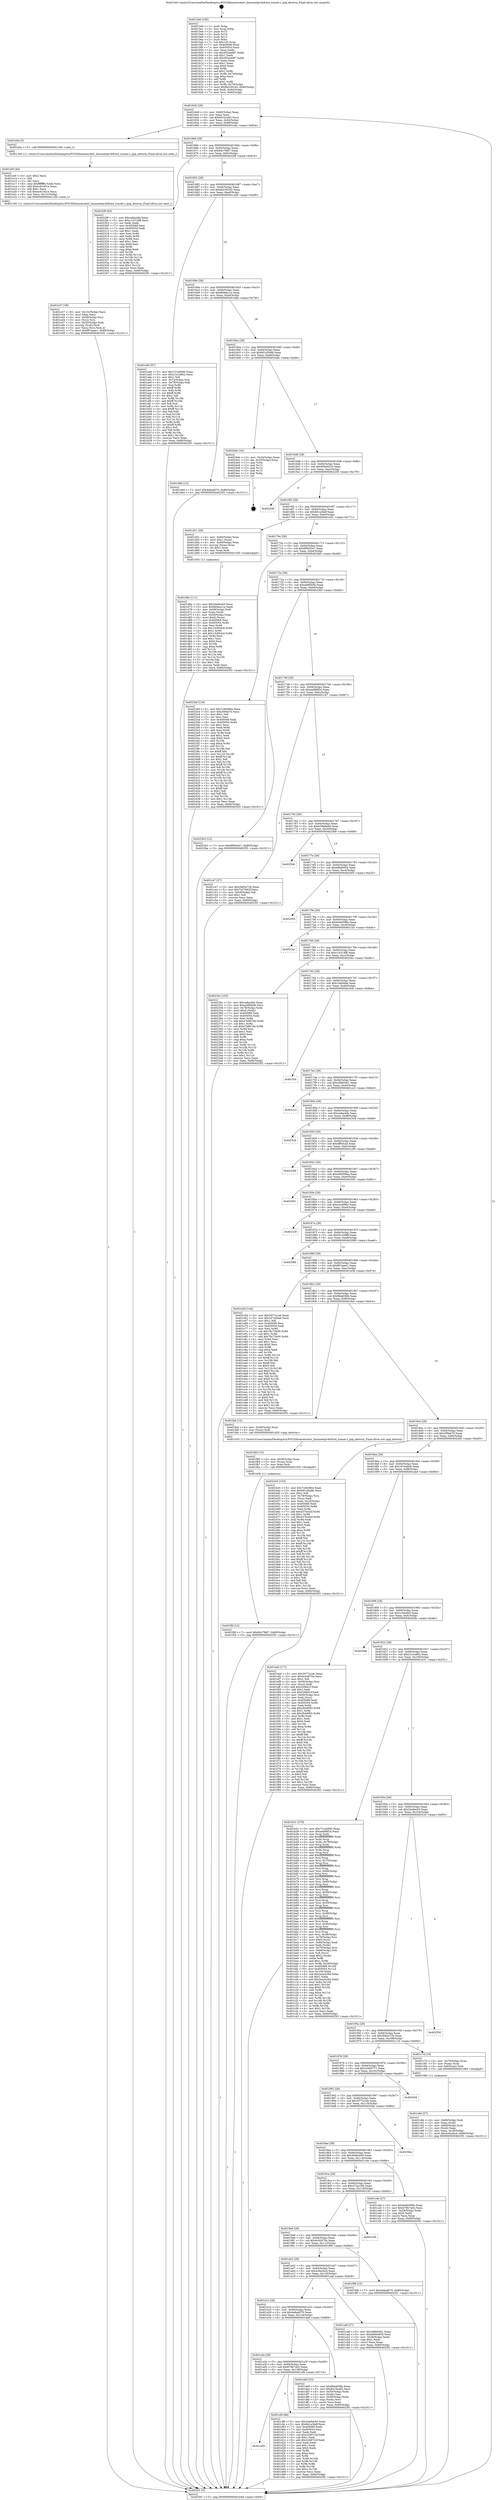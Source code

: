 digraph "0x4015e0" {
  label = "0x4015e0 (/mnt/c/Users/mathe/Desktop/tcc/POCII/binaries/extr_linuxnetipv4xfrm4_tunnel.c_ipip_destroy_Final-ollvm.out::main(0))"
  labelloc = "t"
  node[shape=record]

  Entry [label="",width=0.3,height=0.3,shape=circle,fillcolor=black,style=filled]
  "0x401649" [label="{
     0x401649 [29]\l
     | [instrs]\l
     &nbsp;&nbsp;0x401649 \<+3\>: mov -0x80(%rbp),%eax\l
     &nbsp;&nbsp;0x40164c \<+2\>: mov %eax,%ecx\l
     &nbsp;&nbsp;0x40164e \<+6\>: sub $0x8410ce92,%ecx\l
     &nbsp;&nbsp;0x401654 \<+6\>: mov %eax,-0x94(%rbp)\l
     &nbsp;&nbsp;0x40165a \<+6\>: mov %ecx,-0x98(%rbp)\l
     &nbsp;&nbsp;0x401660 \<+6\>: je 0000000000401e0a \<main+0x82a\>\l
  }"]
  "0x401e0a" [label="{
     0x401e0a [5]\l
     | [instrs]\l
     &nbsp;&nbsp;0x401e0a \<+5\>: call 0000000000401160 \<next_i\>\l
     | [calls]\l
     &nbsp;&nbsp;0x401160 \{1\} (/mnt/c/Users/mathe/Desktop/tcc/POCII/binaries/extr_linuxnetipv4xfrm4_tunnel.c_ipip_destroy_Final-ollvm.out::next_i)\l
  }"]
  "0x401666" [label="{
     0x401666 [28]\l
     | [instrs]\l
     &nbsp;&nbsp;0x401666 \<+5\>: jmp 000000000040166b \<main+0x8b\>\l
     &nbsp;&nbsp;0x40166b \<+6\>: mov -0x94(%rbp),%eax\l
     &nbsp;&nbsp;0x401671 \<+5\>: sub $0x84c79fd7,%eax\l
     &nbsp;&nbsp;0x401676 \<+6\>: mov %eax,-0x9c(%rbp)\l
     &nbsp;&nbsp;0x40167c \<+6\>: je 00000000004022f9 \<main+0xd19\>\l
  }"]
  Exit [label="",width=0.3,height=0.3,shape=circle,fillcolor=black,style=filled,peripheries=2]
  "0x4022f9" [label="{
     0x4022f9 [83]\l
     | [instrs]\l
     &nbsp;&nbsp;0x4022f9 \<+5\>: mov $0xca8acbfa,%eax\l
     &nbsp;&nbsp;0x4022fe \<+5\>: mov $0xc14314f8,%ecx\l
     &nbsp;&nbsp;0x402303 \<+2\>: xor %edx,%edx\l
     &nbsp;&nbsp;0x402305 \<+7\>: mov 0x405068,%esi\l
     &nbsp;&nbsp;0x40230c \<+7\>: mov 0x405054,%edi\l
     &nbsp;&nbsp;0x402313 \<+3\>: sub $0x1,%edx\l
     &nbsp;&nbsp;0x402316 \<+3\>: mov %esi,%r8d\l
     &nbsp;&nbsp;0x402319 \<+3\>: add %edx,%r8d\l
     &nbsp;&nbsp;0x40231c \<+4\>: imul %r8d,%esi\l
     &nbsp;&nbsp;0x402320 \<+3\>: and $0x1,%esi\l
     &nbsp;&nbsp;0x402323 \<+3\>: cmp $0x0,%esi\l
     &nbsp;&nbsp;0x402326 \<+4\>: sete %r9b\l
     &nbsp;&nbsp;0x40232a \<+3\>: cmp $0xa,%edi\l
     &nbsp;&nbsp;0x40232d \<+4\>: setl %r10b\l
     &nbsp;&nbsp;0x402331 \<+3\>: mov %r9b,%r11b\l
     &nbsp;&nbsp;0x402334 \<+3\>: and %r10b,%r11b\l
     &nbsp;&nbsp;0x402337 \<+3\>: xor %r10b,%r9b\l
     &nbsp;&nbsp;0x40233a \<+3\>: or %r9b,%r11b\l
     &nbsp;&nbsp;0x40233d \<+4\>: test $0x1,%r11b\l
     &nbsp;&nbsp;0x402341 \<+3\>: cmovne %ecx,%eax\l
     &nbsp;&nbsp;0x402344 \<+3\>: mov %eax,-0x80(%rbp)\l
     &nbsp;&nbsp;0x402347 \<+5\>: jmp 00000000004025f1 \<main+0x1011\>\l
  }"]
  "0x401682" [label="{
     0x401682 [28]\l
     | [instrs]\l
     &nbsp;&nbsp;0x401682 \<+5\>: jmp 0000000000401687 \<main+0xa7\>\l
     &nbsp;&nbsp;0x401687 \<+6\>: mov -0x94(%rbp),%eax\l
     &nbsp;&nbsp;0x40168d \<+5\>: sub $0x8a238162,%eax\l
     &nbsp;&nbsp;0x401692 \<+6\>: mov %eax,-0xa0(%rbp)\l
     &nbsp;&nbsp;0x401698 \<+6\>: je 0000000000401ad0 \<main+0x4f0\>\l
  }"]
  "0x401fbf" [label="{
     0x401fbf [12]\l
     | [instrs]\l
     &nbsp;&nbsp;0x401fbf \<+7\>: movl $0x84c79fd7,-0x80(%rbp)\l
     &nbsp;&nbsp;0x401fc6 \<+5\>: jmp 00000000004025f1 \<main+0x1011\>\l
  }"]
  "0x401ad0" [label="{
     0x401ad0 [97]\l
     | [instrs]\l
     &nbsp;&nbsp;0x401ad0 \<+5\>: mov $0x721a6990,%eax\l
     &nbsp;&nbsp;0x401ad5 \<+5\>: mov $0x21e1e862,%ecx\l
     &nbsp;&nbsp;0x401ada \<+2\>: mov $0x1,%dl\l
     &nbsp;&nbsp;0x401adc \<+4\>: mov -0x7a(%rbp),%sil\l
     &nbsp;&nbsp;0x401ae0 \<+4\>: mov -0x79(%rbp),%dil\l
     &nbsp;&nbsp;0x401ae4 \<+3\>: mov %sil,%r8b\l
     &nbsp;&nbsp;0x401ae7 \<+4\>: xor $0xff,%r8b\l
     &nbsp;&nbsp;0x401aeb \<+3\>: mov %dil,%r9b\l
     &nbsp;&nbsp;0x401aee \<+4\>: xor $0xff,%r9b\l
     &nbsp;&nbsp;0x401af2 \<+3\>: xor $0x1,%dl\l
     &nbsp;&nbsp;0x401af5 \<+3\>: mov %r8b,%r10b\l
     &nbsp;&nbsp;0x401af8 \<+4\>: and $0xff,%r10b\l
     &nbsp;&nbsp;0x401afc \<+3\>: and %dl,%sil\l
     &nbsp;&nbsp;0x401aff \<+3\>: mov %r9b,%r11b\l
     &nbsp;&nbsp;0x401b02 \<+4\>: and $0xff,%r11b\l
     &nbsp;&nbsp;0x401b06 \<+3\>: and %dl,%dil\l
     &nbsp;&nbsp;0x401b09 \<+3\>: or %sil,%r10b\l
     &nbsp;&nbsp;0x401b0c \<+3\>: or %dil,%r11b\l
     &nbsp;&nbsp;0x401b0f \<+3\>: xor %r11b,%r10b\l
     &nbsp;&nbsp;0x401b12 \<+3\>: or %r9b,%r8b\l
     &nbsp;&nbsp;0x401b15 \<+4\>: xor $0xff,%r8b\l
     &nbsp;&nbsp;0x401b19 \<+3\>: or $0x1,%dl\l
     &nbsp;&nbsp;0x401b1c \<+3\>: and %dl,%r8b\l
     &nbsp;&nbsp;0x401b1f \<+3\>: or %r8b,%r10b\l
     &nbsp;&nbsp;0x401b22 \<+4\>: test $0x1,%r10b\l
     &nbsp;&nbsp;0x401b26 \<+3\>: cmovne %ecx,%eax\l
     &nbsp;&nbsp;0x401b29 \<+3\>: mov %eax,-0x80(%rbp)\l
     &nbsp;&nbsp;0x401b2c \<+5\>: jmp 00000000004025f1 \<main+0x1011\>\l
  }"]
  "0x40169e" [label="{
     0x40169e [28]\l
     | [instrs]\l
     &nbsp;&nbsp;0x40169e \<+5\>: jmp 00000000004016a3 \<main+0xc3\>\l
     &nbsp;&nbsp;0x4016a3 \<+6\>: mov -0x94(%rbp),%eax\l
     &nbsp;&nbsp;0x4016a9 \<+5\>: sub $0x8b9eec1a,%eax\l
     &nbsp;&nbsp;0x4016ae \<+6\>: mov %eax,-0xa4(%rbp)\l
     &nbsp;&nbsp;0x4016b4 \<+6\>: je 0000000000401ddd \<main+0x7fd\>\l
  }"]
  "0x4025f1" [label="{
     0x4025f1 [5]\l
     | [instrs]\l
     &nbsp;&nbsp;0x4025f1 \<+5\>: jmp 0000000000401649 \<main+0x69\>\l
  }"]
  "0x4015e0" [label="{
     0x4015e0 [105]\l
     | [instrs]\l
     &nbsp;&nbsp;0x4015e0 \<+1\>: push %rbp\l
     &nbsp;&nbsp;0x4015e1 \<+3\>: mov %rsp,%rbp\l
     &nbsp;&nbsp;0x4015e4 \<+2\>: push %r15\l
     &nbsp;&nbsp;0x4015e6 \<+2\>: push %r14\l
     &nbsp;&nbsp;0x4015e8 \<+2\>: push %r12\l
     &nbsp;&nbsp;0x4015ea \<+1\>: push %rbx\l
     &nbsp;&nbsp;0x4015eb \<+7\>: sub $0x130,%rsp\l
     &nbsp;&nbsp;0x4015f2 \<+7\>: mov 0x405068,%eax\l
     &nbsp;&nbsp;0x4015f9 \<+7\>: mov 0x405054,%ecx\l
     &nbsp;&nbsp;0x401600 \<+2\>: mov %eax,%edx\l
     &nbsp;&nbsp;0x401602 \<+6\>: sub $0x455a4d87,%edx\l
     &nbsp;&nbsp;0x401608 \<+3\>: sub $0x1,%edx\l
     &nbsp;&nbsp;0x40160b \<+6\>: add $0x455a4d87,%edx\l
     &nbsp;&nbsp;0x401611 \<+3\>: imul %edx,%eax\l
     &nbsp;&nbsp;0x401614 \<+3\>: and $0x1,%eax\l
     &nbsp;&nbsp;0x401617 \<+3\>: cmp $0x0,%eax\l
     &nbsp;&nbsp;0x40161a \<+4\>: sete %r8b\l
     &nbsp;&nbsp;0x40161e \<+4\>: and $0x1,%r8b\l
     &nbsp;&nbsp;0x401622 \<+4\>: mov %r8b,-0x7a(%rbp)\l
     &nbsp;&nbsp;0x401626 \<+3\>: cmp $0xa,%ecx\l
     &nbsp;&nbsp;0x401629 \<+4\>: setl %r8b\l
     &nbsp;&nbsp;0x40162d \<+4\>: and $0x1,%r8b\l
     &nbsp;&nbsp;0x401631 \<+4\>: mov %r8b,-0x79(%rbp)\l
     &nbsp;&nbsp;0x401635 \<+7\>: movl $0x8a238162,-0x80(%rbp)\l
     &nbsp;&nbsp;0x40163c \<+6\>: mov %edi,-0x84(%rbp)\l
     &nbsp;&nbsp;0x401642 \<+7\>: mov %rsi,-0x90(%rbp)\l
  }"]
  "0x401fb0" [label="{
     0x401fb0 [15]\l
     | [instrs]\l
     &nbsp;&nbsp;0x401fb0 \<+4\>: mov -0x58(%rbp),%rax\l
     &nbsp;&nbsp;0x401fb4 \<+3\>: mov (%rax),%rax\l
     &nbsp;&nbsp;0x401fb7 \<+3\>: mov %rax,%rdi\l
     &nbsp;&nbsp;0x401fba \<+5\>: call 0000000000401030 \<free@plt\>\l
     | [calls]\l
     &nbsp;&nbsp;0x401030 \{1\} (unknown)\l
  }"]
  "0x401ddd" [label="{
     0x401ddd [12]\l
     | [instrs]\l
     &nbsp;&nbsp;0x401ddd \<+7\>: movl $0x4e6ad070,-0x80(%rbp)\l
     &nbsp;&nbsp;0x401de4 \<+5\>: jmp 00000000004025f1 \<main+0x1011\>\l
  }"]
  "0x4016ba" [label="{
     0x4016ba [28]\l
     | [instrs]\l
     &nbsp;&nbsp;0x4016ba \<+5\>: jmp 00000000004016bf \<main+0xdf\>\l
     &nbsp;&nbsp;0x4016bf \<+6\>: mov -0x94(%rbp),%eax\l
     &nbsp;&nbsp;0x4016c5 \<+5\>: sub $0x901d5a9b,%eax\l
     &nbsp;&nbsp;0x4016ca \<+6\>: mov %eax,-0xa8(%rbp)\l
     &nbsp;&nbsp;0x4016d0 \<+6\>: je 00000000004024de \<main+0xefe\>\l
  }"]
  "0x401e37" [label="{
     0x401e37 [38]\l
     | [instrs]\l
     &nbsp;&nbsp;0x401e37 \<+6\>: mov -0x13c(%rbp),%ecx\l
     &nbsp;&nbsp;0x401e3d \<+3\>: imul %eax,%ecx\l
     &nbsp;&nbsp;0x401e40 \<+4\>: mov -0x58(%rbp),%rsi\l
     &nbsp;&nbsp;0x401e44 \<+3\>: mov (%rsi),%rsi\l
     &nbsp;&nbsp;0x401e47 \<+4\>: mov -0x50(%rbp),%rdi\l
     &nbsp;&nbsp;0x401e4b \<+3\>: movslq (%rdi),%rdi\l
     &nbsp;&nbsp;0x401e4e \<+3\>: mov %ecx,(%rsi,%rdi,4)\l
     &nbsp;&nbsp;0x401e51 \<+7\>: movl $0xf97eaee1,-0x80(%rbp)\l
     &nbsp;&nbsp;0x401e58 \<+5\>: jmp 00000000004025f1 \<main+0x1011\>\l
  }"]
  "0x4024de" [label="{
     0x4024de [16]\l
     | [instrs]\l
     &nbsp;&nbsp;0x4024de \<+3\>: mov -0x24(%rbp),%eax\l
     &nbsp;&nbsp;0x4024e1 \<+4\>: lea -0x20(%rbp),%rsp\l
     &nbsp;&nbsp;0x4024e5 \<+1\>: pop %rbx\l
     &nbsp;&nbsp;0x4024e6 \<+2\>: pop %r12\l
     &nbsp;&nbsp;0x4024e8 \<+2\>: pop %r14\l
     &nbsp;&nbsp;0x4024ea \<+2\>: pop %r15\l
     &nbsp;&nbsp;0x4024ec \<+1\>: pop %rbp\l
     &nbsp;&nbsp;0x4024ed \<+1\>: ret\l
  }"]
  "0x4016d6" [label="{
     0x4016d6 [28]\l
     | [instrs]\l
     &nbsp;&nbsp;0x4016d6 \<+5\>: jmp 00000000004016db \<main+0xfb\>\l
     &nbsp;&nbsp;0x4016db \<+6\>: mov -0x94(%rbp),%eax\l
     &nbsp;&nbsp;0x4016e1 \<+5\>: sub $0x90dd42c0,%eax\l
     &nbsp;&nbsp;0x4016e6 \<+6\>: mov %eax,-0xac(%rbp)\l
     &nbsp;&nbsp;0x4016ec \<+6\>: je 0000000000402258 \<main+0xc78\>\l
  }"]
  "0x401e0f" [label="{
     0x401e0f [40]\l
     | [instrs]\l
     &nbsp;&nbsp;0x401e0f \<+5\>: mov $0x2,%ecx\l
     &nbsp;&nbsp;0x401e14 \<+1\>: cltd\l
     &nbsp;&nbsp;0x401e15 \<+2\>: idiv %ecx\l
     &nbsp;&nbsp;0x401e17 \<+6\>: imul $0xfffffffe,%edx,%ecx\l
     &nbsp;&nbsp;0x401e1d \<+6\>: add $0xec61401e,%ecx\l
     &nbsp;&nbsp;0x401e23 \<+3\>: add $0x1,%ecx\l
     &nbsp;&nbsp;0x401e26 \<+6\>: sub $0xec61401e,%ecx\l
     &nbsp;&nbsp;0x401e2c \<+6\>: mov %ecx,-0x13c(%rbp)\l
     &nbsp;&nbsp;0x401e32 \<+5\>: call 0000000000401160 \<next_i\>\l
     | [calls]\l
     &nbsp;&nbsp;0x401160 \{1\} (/mnt/c/Users/mathe/Desktop/tcc/POCII/binaries/extr_linuxnetipv4xfrm4_tunnel.c_ipip_destroy_Final-ollvm.out::next_i)\l
  }"]
  "0x402258" [label="{
     0x402258\l
  }", style=dashed]
  "0x4016f2" [label="{
     0x4016f2 [28]\l
     | [instrs]\l
     &nbsp;&nbsp;0x4016f2 \<+5\>: jmp 00000000004016f7 \<main+0x117\>\l
     &nbsp;&nbsp;0x4016f7 \<+6\>: mov -0x94(%rbp),%eax\l
     &nbsp;&nbsp;0x4016fd \<+5\>: sub $0x9d1a3bdf,%eax\l
     &nbsp;&nbsp;0x401702 \<+6\>: mov %eax,-0xb0(%rbp)\l
     &nbsp;&nbsp;0x401708 \<+6\>: je 0000000000401d51 \<main+0x771\>\l
  }"]
  "0x401d6e" [label="{
     0x401d6e [111]\l
     | [instrs]\l
     &nbsp;&nbsp;0x401d6e \<+5\>: mov $0x24e9ecb3,%ecx\l
     &nbsp;&nbsp;0x401d73 \<+5\>: mov $0x8b9eec1a,%edx\l
     &nbsp;&nbsp;0x401d78 \<+4\>: mov -0x58(%rbp),%rdi\l
     &nbsp;&nbsp;0x401d7c \<+3\>: mov %rax,(%rdi)\l
     &nbsp;&nbsp;0x401d7f \<+4\>: mov -0x50(%rbp),%rax\l
     &nbsp;&nbsp;0x401d83 \<+6\>: movl $0x0,(%rax)\l
     &nbsp;&nbsp;0x401d89 \<+7\>: mov 0x405068,%esi\l
     &nbsp;&nbsp;0x401d90 \<+8\>: mov 0x405054,%r8d\l
     &nbsp;&nbsp;0x401d98 \<+3\>: mov %esi,%r9d\l
     &nbsp;&nbsp;0x401d9b \<+7\>: sub $0x13c854cd,%r9d\l
     &nbsp;&nbsp;0x401da2 \<+4\>: sub $0x1,%r9d\l
     &nbsp;&nbsp;0x401da6 \<+7\>: add $0x13c854cd,%r9d\l
     &nbsp;&nbsp;0x401dad \<+4\>: imul %r9d,%esi\l
     &nbsp;&nbsp;0x401db1 \<+3\>: and $0x1,%esi\l
     &nbsp;&nbsp;0x401db4 \<+3\>: cmp $0x0,%esi\l
     &nbsp;&nbsp;0x401db7 \<+4\>: sete %r10b\l
     &nbsp;&nbsp;0x401dbb \<+4\>: cmp $0xa,%r8d\l
     &nbsp;&nbsp;0x401dbf \<+4\>: setl %r11b\l
     &nbsp;&nbsp;0x401dc3 \<+3\>: mov %r10b,%bl\l
     &nbsp;&nbsp;0x401dc6 \<+3\>: and %r11b,%bl\l
     &nbsp;&nbsp;0x401dc9 \<+3\>: xor %r11b,%r10b\l
     &nbsp;&nbsp;0x401dcc \<+3\>: or %r10b,%bl\l
     &nbsp;&nbsp;0x401dcf \<+3\>: test $0x1,%bl\l
     &nbsp;&nbsp;0x401dd2 \<+3\>: cmovne %edx,%ecx\l
     &nbsp;&nbsp;0x401dd5 \<+3\>: mov %ecx,-0x80(%rbp)\l
     &nbsp;&nbsp;0x401dd8 \<+5\>: jmp 00000000004025f1 \<main+0x1011\>\l
  }"]
  "0x401d51" [label="{
     0x401d51 [29]\l
     | [instrs]\l
     &nbsp;&nbsp;0x401d51 \<+4\>: mov -0x60(%rbp),%rax\l
     &nbsp;&nbsp;0x401d55 \<+6\>: movl $0x1,(%rax)\l
     &nbsp;&nbsp;0x401d5b \<+4\>: mov -0x60(%rbp),%rax\l
     &nbsp;&nbsp;0x401d5f \<+3\>: movslq (%rax),%rax\l
     &nbsp;&nbsp;0x401d62 \<+4\>: shl $0x2,%rax\l
     &nbsp;&nbsp;0x401d66 \<+3\>: mov %rax,%rdi\l
     &nbsp;&nbsp;0x401d69 \<+5\>: call 0000000000401050 \<malloc@plt\>\l
     | [calls]\l
     &nbsp;&nbsp;0x401050 \{1\} (unknown)\l
  }"]
  "0x40170e" [label="{
     0x40170e [28]\l
     | [instrs]\l
     &nbsp;&nbsp;0x40170e \<+5\>: jmp 0000000000401713 \<main+0x133\>\l
     &nbsp;&nbsp;0x401713 \<+6\>: mov -0x94(%rbp),%eax\l
     &nbsp;&nbsp;0x401719 \<+5\>: sub $0x9f0645e7,%eax\l
     &nbsp;&nbsp;0x40171e \<+6\>: mov %eax,-0xb4(%rbp)\l
     &nbsp;&nbsp;0x401724 \<+6\>: je 00000000004023bf \<main+0xddf\>\l
  }"]
  "0x401a56" [label="{
     0x401a56\l
  }", style=dashed]
  "0x4023bf" [label="{
     0x4023bf [134]\l
     | [instrs]\l
     &nbsp;&nbsp;0x4023bf \<+5\>: mov $0x7cd0c864,%eax\l
     &nbsp;&nbsp;0x4023c4 \<+5\>: mov $0x209eb70,%ecx\l
     &nbsp;&nbsp;0x4023c9 \<+2\>: mov $0x1,%dl\l
     &nbsp;&nbsp;0x4023cb \<+2\>: xor %esi,%esi\l
     &nbsp;&nbsp;0x4023cd \<+7\>: mov 0x405068,%edi\l
     &nbsp;&nbsp;0x4023d4 \<+8\>: mov 0x405054,%r8d\l
     &nbsp;&nbsp;0x4023dc \<+3\>: sub $0x1,%esi\l
     &nbsp;&nbsp;0x4023df \<+3\>: mov %edi,%r9d\l
     &nbsp;&nbsp;0x4023e2 \<+3\>: add %esi,%r9d\l
     &nbsp;&nbsp;0x4023e5 \<+4\>: imul %r9d,%edi\l
     &nbsp;&nbsp;0x4023e9 \<+3\>: and $0x1,%edi\l
     &nbsp;&nbsp;0x4023ec \<+3\>: cmp $0x0,%edi\l
     &nbsp;&nbsp;0x4023ef \<+4\>: sete %r10b\l
     &nbsp;&nbsp;0x4023f3 \<+4\>: cmp $0xa,%r8d\l
     &nbsp;&nbsp;0x4023f7 \<+4\>: setl %r11b\l
     &nbsp;&nbsp;0x4023fb \<+3\>: mov %r10b,%bl\l
     &nbsp;&nbsp;0x4023fe \<+3\>: xor $0xff,%bl\l
     &nbsp;&nbsp;0x402401 \<+3\>: mov %r11b,%r14b\l
     &nbsp;&nbsp;0x402404 \<+4\>: xor $0xff,%r14b\l
     &nbsp;&nbsp;0x402408 \<+3\>: xor $0x1,%dl\l
     &nbsp;&nbsp;0x40240b \<+3\>: mov %bl,%r15b\l
     &nbsp;&nbsp;0x40240e \<+4\>: and $0xff,%r15b\l
     &nbsp;&nbsp;0x402412 \<+3\>: and %dl,%r10b\l
     &nbsp;&nbsp;0x402415 \<+3\>: mov %r14b,%r12b\l
     &nbsp;&nbsp;0x402418 \<+4\>: and $0xff,%r12b\l
     &nbsp;&nbsp;0x40241c \<+3\>: and %dl,%r11b\l
     &nbsp;&nbsp;0x40241f \<+3\>: or %r10b,%r15b\l
     &nbsp;&nbsp;0x402422 \<+3\>: or %r11b,%r12b\l
     &nbsp;&nbsp;0x402425 \<+3\>: xor %r12b,%r15b\l
     &nbsp;&nbsp;0x402428 \<+3\>: or %r14b,%bl\l
     &nbsp;&nbsp;0x40242b \<+3\>: xor $0xff,%bl\l
     &nbsp;&nbsp;0x40242e \<+3\>: or $0x1,%dl\l
     &nbsp;&nbsp;0x402431 \<+2\>: and %dl,%bl\l
     &nbsp;&nbsp;0x402433 \<+3\>: or %bl,%r15b\l
     &nbsp;&nbsp;0x402436 \<+4\>: test $0x1,%r15b\l
     &nbsp;&nbsp;0x40243a \<+3\>: cmovne %ecx,%eax\l
     &nbsp;&nbsp;0x40243d \<+3\>: mov %eax,-0x80(%rbp)\l
     &nbsp;&nbsp;0x402440 \<+5\>: jmp 00000000004025f1 \<main+0x1011\>\l
  }"]
  "0x40172a" [label="{
     0x40172a [28]\l
     | [instrs]\l
     &nbsp;&nbsp;0x40172a \<+5\>: jmp 000000000040172f \<main+0x14f\>\l
     &nbsp;&nbsp;0x40172f \<+6\>: mov -0x94(%rbp),%eax\l
     &nbsp;&nbsp;0x401735 \<+5\>: sub $0xae8f5b0b,%eax\l
     &nbsp;&nbsp;0x40173a \<+6\>: mov %eax,-0xb8(%rbp)\l
     &nbsp;&nbsp;0x401740 \<+6\>: je 00000000004023b3 \<main+0xdd3\>\l
  }"]
  "0x401cf9" [label="{
     0x401cf9 [88]\l
     | [instrs]\l
     &nbsp;&nbsp;0x401cf9 \<+5\>: mov $0x24e9ecb3,%eax\l
     &nbsp;&nbsp;0x401cfe \<+5\>: mov $0x9d1a3bdf,%ecx\l
     &nbsp;&nbsp;0x401d03 \<+7\>: mov 0x405068,%edx\l
     &nbsp;&nbsp;0x401d0a \<+7\>: mov 0x405054,%esi\l
     &nbsp;&nbsp;0x401d11 \<+2\>: mov %edx,%edi\l
     &nbsp;&nbsp;0x401d13 \<+6\>: sub $0x22467c2f,%edi\l
     &nbsp;&nbsp;0x401d19 \<+3\>: sub $0x1,%edi\l
     &nbsp;&nbsp;0x401d1c \<+6\>: add $0x22467c2f,%edi\l
     &nbsp;&nbsp;0x401d22 \<+3\>: imul %edi,%edx\l
     &nbsp;&nbsp;0x401d25 \<+3\>: and $0x1,%edx\l
     &nbsp;&nbsp;0x401d28 \<+3\>: cmp $0x0,%edx\l
     &nbsp;&nbsp;0x401d2b \<+4\>: sete %r8b\l
     &nbsp;&nbsp;0x401d2f \<+3\>: cmp $0xa,%esi\l
     &nbsp;&nbsp;0x401d32 \<+4\>: setl %r9b\l
     &nbsp;&nbsp;0x401d36 \<+3\>: mov %r8b,%r10b\l
     &nbsp;&nbsp;0x401d39 \<+3\>: and %r9b,%r10b\l
     &nbsp;&nbsp;0x401d3c \<+3\>: xor %r9b,%r8b\l
     &nbsp;&nbsp;0x401d3f \<+3\>: or %r8b,%r10b\l
     &nbsp;&nbsp;0x401d42 \<+4\>: test $0x1,%r10b\l
     &nbsp;&nbsp;0x401d46 \<+3\>: cmovne %ecx,%eax\l
     &nbsp;&nbsp;0x401d49 \<+3\>: mov %eax,-0x80(%rbp)\l
     &nbsp;&nbsp;0x401d4c \<+5\>: jmp 00000000004025f1 \<main+0x1011\>\l
  }"]
  "0x4023b3" [label="{
     0x4023b3 [12]\l
     | [instrs]\l
     &nbsp;&nbsp;0x4023b3 \<+7\>: movl $0x9f0645e7,-0x80(%rbp)\l
     &nbsp;&nbsp;0x4023ba \<+5\>: jmp 00000000004025f1 \<main+0x1011\>\l
  }"]
  "0x401746" [label="{
     0x401746 [28]\l
     | [instrs]\l
     &nbsp;&nbsp;0x401746 \<+5\>: jmp 000000000040174b \<main+0x16b\>\l
     &nbsp;&nbsp;0x40174b \<+6\>: mov -0x94(%rbp),%eax\l
     &nbsp;&nbsp;0x401751 \<+5\>: sub $0xaed88f24,%eax\l
     &nbsp;&nbsp;0x401756 \<+6\>: mov %eax,-0xbc(%rbp)\l
     &nbsp;&nbsp;0x40175c \<+6\>: je 0000000000401c47 \<main+0x667\>\l
  }"]
  "0x401a3a" [label="{
     0x401a3a [28]\l
     | [instrs]\l
     &nbsp;&nbsp;0x401a3a \<+5\>: jmp 0000000000401a3f \<main+0x45f\>\l
     &nbsp;&nbsp;0x401a3f \<+6\>: mov -0x94(%rbp),%eax\l
     &nbsp;&nbsp;0x401a45 \<+5\>: sub $0x678b7a02,%eax\l
     &nbsp;&nbsp;0x401a4a \<+6\>: mov %eax,-0x128(%rbp)\l
     &nbsp;&nbsp;0x401a50 \<+6\>: je 0000000000401cf9 \<main+0x719\>\l
  }"]
  "0x401c47" [label="{
     0x401c47 [27]\l
     | [instrs]\l
     &nbsp;&nbsp;0x401c47 \<+5\>: mov $0x2b82e72b,%eax\l
     &nbsp;&nbsp;0x401c4c \<+5\>: mov $0x7437662f,%ecx\l
     &nbsp;&nbsp;0x401c51 \<+3\>: mov -0x29(%rbp),%dl\l
     &nbsp;&nbsp;0x401c54 \<+3\>: test $0x1,%dl\l
     &nbsp;&nbsp;0x401c57 \<+3\>: cmovne %ecx,%eax\l
     &nbsp;&nbsp;0x401c5a \<+3\>: mov %eax,-0x80(%rbp)\l
     &nbsp;&nbsp;0x401c5d \<+5\>: jmp 00000000004025f1 \<main+0x1011\>\l
  }"]
  "0x401762" [label="{
     0x401762 [28]\l
     | [instrs]\l
     &nbsp;&nbsp;0x401762 \<+5\>: jmp 0000000000401767 \<main+0x187\>\l
     &nbsp;&nbsp;0x401767 \<+6\>: mov -0x94(%rbp),%eax\l
     &nbsp;&nbsp;0x40176d \<+5\>: sub $0xb39b8edd,%eax\l
     &nbsp;&nbsp;0x401772 \<+6\>: mov %eax,-0xc0(%rbp)\l
     &nbsp;&nbsp;0x401778 \<+6\>: je 00000000004025b8 \<main+0xfd8\>\l
  }"]
  "0x401de9" [label="{
     0x401de9 [33]\l
     | [instrs]\l
     &nbsp;&nbsp;0x401de9 \<+5\>: mov $0xf9da658b,%eax\l
     &nbsp;&nbsp;0x401dee \<+5\>: mov $0x8410ce92,%ecx\l
     &nbsp;&nbsp;0x401df3 \<+4\>: mov -0x50(%rbp),%rdx\l
     &nbsp;&nbsp;0x401df7 \<+2\>: mov (%rdx),%esi\l
     &nbsp;&nbsp;0x401df9 \<+4\>: mov -0x60(%rbp),%rdx\l
     &nbsp;&nbsp;0x401dfd \<+2\>: cmp (%rdx),%esi\l
     &nbsp;&nbsp;0x401dff \<+3\>: cmovl %ecx,%eax\l
     &nbsp;&nbsp;0x401e02 \<+3\>: mov %eax,-0x80(%rbp)\l
     &nbsp;&nbsp;0x401e05 \<+5\>: jmp 00000000004025f1 \<main+0x1011\>\l
  }"]
  "0x4025b8" [label="{
     0x4025b8\l
  }", style=dashed]
  "0x40177e" [label="{
     0x40177e [28]\l
     | [instrs]\l
     &nbsp;&nbsp;0x40177e \<+5\>: jmp 0000000000401783 \<main+0x1a3\>\l
     &nbsp;&nbsp;0x401783 \<+6\>: mov -0x94(%rbp),%eax\l
     &nbsp;&nbsp;0x401789 \<+5\>: sub $0xb8bf4004,%eax\l
     &nbsp;&nbsp;0x40178e \<+6\>: mov %eax,-0xc4(%rbp)\l
     &nbsp;&nbsp;0x401794 \<+6\>: je 0000000000402005 \<main+0xa25\>\l
  }"]
  "0x401a1e" [label="{
     0x401a1e [28]\l
     | [instrs]\l
     &nbsp;&nbsp;0x401a1e \<+5\>: jmp 0000000000401a23 \<main+0x443\>\l
     &nbsp;&nbsp;0x401a23 \<+6\>: mov -0x94(%rbp),%eax\l
     &nbsp;&nbsp;0x401a29 \<+5\>: sub $0x4e6ad070,%eax\l
     &nbsp;&nbsp;0x401a2e \<+6\>: mov %eax,-0x124(%rbp)\l
     &nbsp;&nbsp;0x401a34 \<+6\>: je 0000000000401de9 \<main+0x809\>\l
  }"]
  "0x402005" [label="{
     0x402005\l
  }", style=dashed]
  "0x40179a" [label="{
     0x40179a [28]\l
     | [instrs]\l
     &nbsp;&nbsp;0x40179a \<+5\>: jmp 000000000040179f \<main+0x1bf\>\l
     &nbsp;&nbsp;0x40179f \<+6\>: mov -0x94(%rbp),%eax\l
     &nbsp;&nbsp;0x4017a5 \<+5\>: sub $0xbe6e598e,%eax\l
     &nbsp;&nbsp;0x4017aa \<+6\>: mov %eax,-0xc8(%rbp)\l
     &nbsp;&nbsp;0x4017b0 \<+6\>: je 00000000004021bc \<main+0xbdc\>\l
  }"]
  "0x401ca8" [label="{
     0x401ca8 [27]\l
     | [instrs]\l
     &nbsp;&nbsp;0x401ca8 \<+5\>: mov $0xc69b0461,%eax\l
     &nbsp;&nbsp;0x401cad \<+5\>: mov $0x4066e930,%ecx\l
     &nbsp;&nbsp;0x401cb2 \<+3\>: mov -0x28(%rbp),%edx\l
     &nbsp;&nbsp;0x401cb5 \<+3\>: cmp $0x1,%edx\l
     &nbsp;&nbsp;0x401cb8 \<+3\>: cmovl %ecx,%eax\l
     &nbsp;&nbsp;0x401cbb \<+3\>: mov %eax,-0x80(%rbp)\l
     &nbsp;&nbsp;0x401cbe \<+5\>: jmp 00000000004025f1 \<main+0x1011\>\l
  }"]
  "0x4021bc" [label="{
     0x4021bc\l
  }", style=dashed]
  "0x4017b6" [label="{
     0x4017b6 [28]\l
     | [instrs]\l
     &nbsp;&nbsp;0x4017b6 \<+5\>: jmp 00000000004017bb \<main+0x1db\>\l
     &nbsp;&nbsp;0x4017bb \<+6\>: mov -0x94(%rbp),%eax\l
     &nbsp;&nbsp;0x4017c1 \<+5\>: sub $0xc14314f8,%eax\l
     &nbsp;&nbsp;0x4017c6 \<+6\>: mov %eax,-0xcc(%rbp)\l
     &nbsp;&nbsp;0x4017cc \<+6\>: je 000000000040234c \<main+0xd6c\>\l
  }"]
  "0x401a02" [label="{
     0x401a02 [28]\l
     | [instrs]\l
     &nbsp;&nbsp;0x401a02 \<+5\>: jmp 0000000000401a07 \<main+0x427\>\l
     &nbsp;&nbsp;0x401a07 \<+6\>: mov -0x94(%rbp),%eax\l
     &nbsp;&nbsp;0x401a0d \<+5\>: sub $0x4c6ecbcd,%eax\l
     &nbsp;&nbsp;0x401a12 \<+6\>: mov %eax,-0x120(%rbp)\l
     &nbsp;&nbsp;0x401a18 \<+6\>: je 0000000000401ca8 \<main+0x6c8\>\l
  }"]
  "0x40234c" [label="{
     0x40234c [103]\l
     | [instrs]\l
     &nbsp;&nbsp;0x40234c \<+5\>: mov $0xca8acbfa,%eax\l
     &nbsp;&nbsp;0x402351 \<+5\>: mov $0xae8f5b0b,%ecx\l
     &nbsp;&nbsp;0x402356 \<+4\>: mov -0x78(%rbp),%rdx\l
     &nbsp;&nbsp;0x40235a \<+6\>: movl $0x0,(%rdx)\l
     &nbsp;&nbsp;0x402360 \<+7\>: mov 0x405068,%esi\l
     &nbsp;&nbsp;0x402367 \<+7\>: mov 0x405054,%edi\l
     &nbsp;&nbsp;0x40236e \<+3\>: mov %esi,%r8d\l
     &nbsp;&nbsp;0x402371 \<+7\>: add $0xe7b9b7de,%r8d\l
     &nbsp;&nbsp;0x402378 \<+4\>: sub $0x1,%r8d\l
     &nbsp;&nbsp;0x40237c \<+7\>: sub $0xe7b9b7de,%r8d\l
     &nbsp;&nbsp;0x402383 \<+4\>: imul %r8d,%esi\l
     &nbsp;&nbsp;0x402387 \<+3\>: and $0x1,%esi\l
     &nbsp;&nbsp;0x40238a \<+3\>: cmp $0x0,%esi\l
     &nbsp;&nbsp;0x40238d \<+4\>: sete %r9b\l
     &nbsp;&nbsp;0x402391 \<+3\>: cmp $0xa,%edi\l
     &nbsp;&nbsp;0x402394 \<+4\>: setl %r10b\l
     &nbsp;&nbsp;0x402398 \<+3\>: mov %r9b,%r11b\l
     &nbsp;&nbsp;0x40239b \<+3\>: and %r10b,%r11b\l
     &nbsp;&nbsp;0x40239e \<+3\>: xor %r10b,%r9b\l
     &nbsp;&nbsp;0x4023a1 \<+3\>: or %r9b,%r11b\l
     &nbsp;&nbsp;0x4023a4 \<+4\>: test $0x1,%r11b\l
     &nbsp;&nbsp;0x4023a8 \<+3\>: cmovne %ecx,%eax\l
     &nbsp;&nbsp;0x4023ab \<+3\>: mov %eax,-0x80(%rbp)\l
     &nbsp;&nbsp;0x4023ae \<+5\>: jmp 00000000004025f1 \<main+0x1011\>\l
  }"]
  "0x4017d2" [label="{
     0x4017d2 [28]\l
     | [instrs]\l
     &nbsp;&nbsp;0x4017d2 \<+5\>: jmp 00000000004017d7 \<main+0x1f7\>\l
     &nbsp;&nbsp;0x4017d7 \<+6\>: mov -0x94(%rbp),%eax\l
     &nbsp;&nbsp;0x4017dd \<+5\>: sub $0xc2eb0e8e,%eax\l
     &nbsp;&nbsp;0x4017e2 \<+6\>: mov %eax,-0xd0(%rbp)\l
     &nbsp;&nbsp;0x4017e8 \<+6\>: je 0000000000401fcb \<main+0x9eb\>\l
  }"]
  "0x401f98" [label="{
     0x401f98 [12]\l
     | [instrs]\l
     &nbsp;&nbsp;0x401f98 \<+7\>: movl $0x4e6ad070,-0x80(%rbp)\l
     &nbsp;&nbsp;0x401f9f \<+5\>: jmp 00000000004025f1 \<main+0x1011\>\l
  }"]
  "0x401fcb" [label="{
     0x401fcb\l
  }", style=dashed]
  "0x4017ee" [label="{
     0x4017ee [28]\l
     | [instrs]\l
     &nbsp;&nbsp;0x4017ee \<+5\>: jmp 00000000004017f3 \<main+0x213\>\l
     &nbsp;&nbsp;0x4017f3 \<+6\>: mov -0x94(%rbp),%eax\l
     &nbsp;&nbsp;0x4017f9 \<+5\>: sub $0xc69b0461,%eax\l
     &nbsp;&nbsp;0x4017fe \<+6\>: mov %eax,-0xd4(%rbp)\l
     &nbsp;&nbsp;0x401804 \<+6\>: je 0000000000401cc3 \<main+0x6e3\>\l
  }"]
  "0x4019e6" [label="{
     0x4019e6 [28]\l
     | [instrs]\l
     &nbsp;&nbsp;0x4019e6 \<+5\>: jmp 00000000004019eb \<main+0x40b\>\l
     &nbsp;&nbsp;0x4019eb \<+6\>: mov -0x94(%rbp),%eax\l
     &nbsp;&nbsp;0x4019f1 \<+5\>: sub $0x4c42670a,%eax\l
     &nbsp;&nbsp;0x4019f6 \<+6\>: mov %eax,-0x11c(%rbp)\l
     &nbsp;&nbsp;0x4019fc \<+6\>: je 0000000000401f98 \<main+0x9b8\>\l
  }"]
  "0x401cc3" [label="{
     0x401cc3\l
  }", style=dashed]
  "0x40180a" [label="{
     0x40180a [28]\l
     | [instrs]\l
     &nbsp;&nbsp;0x40180a \<+5\>: jmp 000000000040180f \<main+0x22f\>\l
     &nbsp;&nbsp;0x40180f \<+6\>: mov -0x94(%rbp),%eax\l
     &nbsp;&nbsp;0x401815 \<+5\>: sub $0xca8acbfa,%eax\l
     &nbsp;&nbsp;0x40181a \<+6\>: mov %eax,-0xd8(%rbp)\l
     &nbsp;&nbsp;0x401820 \<+6\>: je 00000000004025c9 \<main+0xfe9\>\l
  }"]
  "0x402195" [label="{
     0x402195\l
  }", style=dashed]
  "0x4025c9" [label="{
     0x4025c9\l
  }", style=dashed]
  "0x401826" [label="{
     0x401826 [28]\l
     | [instrs]\l
     &nbsp;&nbsp;0x401826 \<+5\>: jmp 000000000040182b \<main+0x24b\>\l
     &nbsp;&nbsp;0x40182b \<+6\>: mov -0x94(%rbp),%eax\l
     &nbsp;&nbsp;0x401831 \<+5\>: sub $0xdff93ca5,%eax\l
     &nbsp;&nbsp;0x401836 \<+6\>: mov %eax,-0xdc(%rbp)\l
     &nbsp;&nbsp;0x40183c \<+6\>: je 0000000000402189 \<main+0xba9\>\l
  }"]
  "0x4019ca" [label="{
     0x4019ca [28]\l
     | [instrs]\l
     &nbsp;&nbsp;0x4019ca \<+5\>: jmp 00000000004019cf \<main+0x3ef\>\l
     &nbsp;&nbsp;0x4019cf \<+6\>: mov -0x94(%rbp),%eax\l
     &nbsp;&nbsp;0x4019d5 \<+5\>: sub $0x473a10f4,%eax\l
     &nbsp;&nbsp;0x4019da \<+6\>: mov %eax,-0x118(%rbp)\l
     &nbsp;&nbsp;0x4019e0 \<+6\>: je 0000000000402195 \<main+0xbb5\>\l
  }"]
  "0x402189" [label="{
     0x402189\l
  }", style=dashed]
  "0x401842" [label="{
     0x401842 [28]\l
     | [instrs]\l
     &nbsp;&nbsp;0x401842 \<+5\>: jmp 0000000000401847 \<main+0x267\>\l
     &nbsp;&nbsp;0x401847 \<+6\>: mov -0x94(%rbp),%eax\l
     &nbsp;&nbsp;0x40184d \<+5\>: sub $0xe08589ea,%eax\l
     &nbsp;&nbsp;0x401852 \<+6\>: mov %eax,-0xe0(%rbp)\l
     &nbsp;&nbsp;0x401858 \<+6\>: je 0000000000402591 \<main+0xfb1\>\l
  }"]
  "0x401cde" [label="{
     0x401cde [27]\l
     | [instrs]\l
     &nbsp;&nbsp;0x401cde \<+5\>: mov $0xbe6e598e,%eax\l
     &nbsp;&nbsp;0x401ce3 \<+5\>: mov $0x678b7a02,%ecx\l
     &nbsp;&nbsp;0x401ce8 \<+3\>: mov -0x28(%rbp),%edx\l
     &nbsp;&nbsp;0x401ceb \<+3\>: cmp $0x0,%edx\l
     &nbsp;&nbsp;0x401cee \<+3\>: cmove %ecx,%eax\l
     &nbsp;&nbsp;0x401cf1 \<+3\>: mov %eax,-0x80(%rbp)\l
     &nbsp;&nbsp;0x401cf4 \<+5\>: jmp 00000000004025f1 \<main+0x1011\>\l
  }"]
  "0x402591" [label="{
     0x402591\l
  }", style=dashed]
  "0x40185e" [label="{
     0x40185e [28]\l
     | [instrs]\l
     &nbsp;&nbsp;0x40185e \<+5\>: jmp 0000000000401863 \<main+0x283\>\l
     &nbsp;&nbsp;0x401863 \<+6\>: mov -0x94(%rbp),%eax\l
     &nbsp;&nbsp;0x401869 \<+5\>: sub $0xe2a4f9bc,%eax\l
     &nbsp;&nbsp;0x40186e \<+6\>: mov %eax,-0xe4(%rbp)\l
     &nbsp;&nbsp;0x401874 \<+6\>: je 00000000004021c8 \<main+0xbe8\>\l
  }"]
  "0x4019ae" [label="{
     0x4019ae [28]\l
     | [instrs]\l
     &nbsp;&nbsp;0x4019ae \<+5\>: jmp 00000000004019b3 \<main+0x3d3\>\l
     &nbsp;&nbsp;0x4019b3 \<+6\>: mov -0x94(%rbp),%eax\l
     &nbsp;&nbsp;0x4019b9 \<+5\>: sub $0x4066e930,%eax\l
     &nbsp;&nbsp;0x4019be \<+6\>: mov %eax,-0x114(%rbp)\l
     &nbsp;&nbsp;0x4019c4 \<+6\>: je 0000000000401cde \<main+0x6fe\>\l
  }"]
  "0x4021c8" [label="{
     0x4021c8\l
  }", style=dashed]
  "0x40187a" [label="{
     0x40187a [28]\l
     | [instrs]\l
     &nbsp;&nbsp;0x40187a \<+5\>: jmp 000000000040187f \<main+0x29f\>\l
     &nbsp;&nbsp;0x40187f \<+6\>: mov -0x94(%rbp),%eax\l
     &nbsp;&nbsp;0x401885 \<+5\>: sub $0xf2c3498f,%eax\l
     &nbsp;&nbsp;0x40188a \<+6\>: mov %eax,-0xe8(%rbp)\l
     &nbsp;&nbsp;0x401890 \<+6\>: je 0000000000402086 \<main+0xaa6\>\l
  }"]
  "0x40256a" [label="{
     0x40256a\l
  }", style=dashed]
  "0x402086" [label="{
     0x402086\l
  }", style=dashed]
  "0x401896" [label="{
     0x401896 [28]\l
     | [instrs]\l
     &nbsp;&nbsp;0x401896 \<+5\>: jmp 000000000040189b \<main+0x2bb\>\l
     &nbsp;&nbsp;0x40189b \<+6\>: mov -0x94(%rbp),%eax\l
     &nbsp;&nbsp;0x4018a1 \<+5\>: sub $0xf97eaee1,%eax\l
     &nbsp;&nbsp;0x4018a6 \<+6\>: mov %eax,-0xec(%rbp)\l
     &nbsp;&nbsp;0x4018ac \<+6\>: je 0000000000401e5d \<main+0x87d\>\l
  }"]
  "0x401992" [label="{
     0x401992 [28]\l
     | [instrs]\l
     &nbsp;&nbsp;0x401992 \<+5\>: jmp 0000000000401997 \<main+0x3b7\>\l
     &nbsp;&nbsp;0x401997 \<+6\>: mov -0x94(%rbp),%eax\l
     &nbsp;&nbsp;0x40199d \<+5\>: sub $0x3077a1ab,%eax\l
     &nbsp;&nbsp;0x4019a2 \<+6\>: mov %eax,-0x110(%rbp)\l
     &nbsp;&nbsp;0x4019a8 \<+6\>: je 000000000040256a \<main+0xf8a\>\l
  }"]
  "0x401e5d" [label="{
     0x401e5d [144]\l
     | [instrs]\l
     &nbsp;&nbsp;0x401e5d \<+5\>: mov $0x3077a1ab,%eax\l
     &nbsp;&nbsp;0x401e62 \<+5\>: mov $0x167e46a6,%ecx\l
     &nbsp;&nbsp;0x401e67 \<+2\>: mov $0x1,%dl\l
     &nbsp;&nbsp;0x401e69 \<+7\>: mov 0x405068,%esi\l
     &nbsp;&nbsp;0x401e70 \<+7\>: mov 0x405054,%edi\l
     &nbsp;&nbsp;0x401e77 \<+3\>: mov %esi,%r8d\l
     &nbsp;&nbsp;0x401e7a \<+7\>: sub $0x78c72b00,%r8d\l
     &nbsp;&nbsp;0x401e81 \<+4\>: sub $0x1,%r8d\l
     &nbsp;&nbsp;0x401e85 \<+7\>: add $0x78c72b00,%r8d\l
     &nbsp;&nbsp;0x401e8c \<+4\>: imul %r8d,%esi\l
     &nbsp;&nbsp;0x401e90 \<+3\>: and $0x1,%esi\l
     &nbsp;&nbsp;0x401e93 \<+3\>: cmp $0x0,%esi\l
     &nbsp;&nbsp;0x401e96 \<+4\>: sete %r9b\l
     &nbsp;&nbsp;0x401e9a \<+3\>: cmp $0xa,%edi\l
     &nbsp;&nbsp;0x401e9d \<+4\>: setl %r10b\l
     &nbsp;&nbsp;0x401ea1 \<+3\>: mov %r9b,%r11b\l
     &nbsp;&nbsp;0x401ea4 \<+4\>: xor $0xff,%r11b\l
     &nbsp;&nbsp;0x401ea8 \<+3\>: mov %r10b,%bl\l
     &nbsp;&nbsp;0x401eab \<+3\>: xor $0xff,%bl\l
     &nbsp;&nbsp;0x401eae \<+3\>: xor $0x0,%dl\l
     &nbsp;&nbsp;0x401eb1 \<+3\>: mov %r11b,%r14b\l
     &nbsp;&nbsp;0x401eb4 \<+4\>: and $0x0,%r14b\l
     &nbsp;&nbsp;0x401eb8 \<+3\>: and %dl,%r9b\l
     &nbsp;&nbsp;0x401ebb \<+3\>: mov %bl,%r15b\l
     &nbsp;&nbsp;0x401ebe \<+4\>: and $0x0,%r15b\l
     &nbsp;&nbsp;0x401ec2 \<+3\>: and %dl,%r10b\l
     &nbsp;&nbsp;0x401ec5 \<+3\>: or %r9b,%r14b\l
     &nbsp;&nbsp;0x401ec8 \<+3\>: or %r10b,%r15b\l
     &nbsp;&nbsp;0x401ecb \<+3\>: xor %r15b,%r14b\l
     &nbsp;&nbsp;0x401ece \<+3\>: or %bl,%r11b\l
     &nbsp;&nbsp;0x401ed1 \<+4\>: xor $0xff,%r11b\l
     &nbsp;&nbsp;0x401ed5 \<+3\>: or $0x0,%dl\l
     &nbsp;&nbsp;0x401ed8 \<+3\>: and %dl,%r11b\l
     &nbsp;&nbsp;0x401edb \<+3\>: or %r11b,%r14b\l
     &nbsp;&nbsp;0x401ede \<+4\>: test $0x1,%r14b\l
     &nbsp;&nbsp;0x401ee2 \<+3\>: cmovne %ecx,%eax\l
     &nbsp;&nbsp;0x401ee5 \<+3\>: mov %eax,-0x80(%rbp)\l
     &nbsp;&nbsp;0x401ee8 \<+5\>: jmp 00000000004025f1 \<main+0x1011\>\l
  }"]
  "0x4018b2" [label="{
     0x4018b2 [28]\l
     | [instrs]\l
     &nbsp;&nbsp;0x4018b2 \<+5\>: jmp 00000000004018b7 \<main+0x2d7\>\l
     &nbsp;&nbsp;0x4018b7 \<+6\>: mov -0x94(%rbp),%eax\l
     &nbsp;&nbsp;0x4018bd \<+5\>: sub $0xf9da658b,%eax\l
     &nbsp;&nbsp;0x4018c2 \<+6\>: mov %eax,-0xf0(%rbp)\l
     &nbsp;&nbsp;0x4018c8 \<+6\>: je 0000000000401fa4 \<main+0x9c4\>\l
  }"]
  "0x402026" [label="{
     0x402026\l
  }", style=dashed]
  "0x401fa4" [label="{
     0x401fa4 [12]\l
     | [instrs]\l
     &nbsp;&nbsp;0x401fa4 \<+4\>: mov -0x58(%rbp),%rax\l
     &nbsp;&nbsp;0x401fa8 \<+3\>: mov (%rax),%rdi\l
     &nbsp;&nbsp;0x401fab \<+5\>: call 0000000000401420 \<ipip_destroy\>\l
     | [calls]\l
     &nbsp;&nbsp;0x401420 \{1\} (/mnt/c/Users/mathe/Desktop/tcc/POCII/binaries/extr_linuxnetipv4xfrm4_tunnel.c_ipip_destroy_Final-ollvm.out::ipip_destroy)\l
  }"]
  "0x4018ce" [label="{
     0x4018ce [28]\l
     | [instrs]\l
     &nbsp;&nbsp;0x4018ce \<+5\>: jmp 00000000004018d3 \<main+0x2f3\>\l
     &nbsp;&nbsp;0x4018d3 \<+6\>: mov -0x94(%rbp),%eax\l
     &nbsp;&nbsp;0x4018d9 \<+5\>: sub $0x209eb70,%eax\l
     &nbsp;&nbsp;0x4018de \<+6\>: mov %eax,-0xf4(%rbp)\l
     &nbsp;&nbsp;0x4018e4 \<+6\>: je 0000000000402445 \<main+0xe65\>\l
  }"]
  "0x401c8d" [label="{
     0x401c8d [27]\l
     | [instrs]\l
     &nbsp;&nbsp;0x401c8d \<+4\>: mov -0x68(%rbp),%rdi\l
     &nbsp;&nbsp;0x401c91 \<+2\>: mov %eax,(%rdi)\l
     &nbsp;&nbsp;0x401c93 \<+4\>: mov -0x68(%rbp),%rdi\l
     &nbsp;&nbsp;0x401c97 \<+2\>: mov (%rdi),%eax\l
     &nbsp;&nbsp;0x401c99 \<+3\>: mov %eax,-0x28(%rbp)\l
     &nbsp;&nbsp;0x401c9c \<+7\>: movl $0x4c6ecbcd,-0x80(%rbp)\l
     &nbsp;&nbsp;0x401ca3 \<+5\>: jmp 00000000004025f1 \<main+0x1011\>\l
  }"]
  "0x402445" [label="{
     0x402445 [153]\l
     | [instrs]\l
     &nbsp;&nbsp;0x402445 \<+5\>: mov $0x7cd0c864,%eax\l
     &nbsp;&nbsp;0x40244a \<+5\>: mov $0x901d5a9b,%ecx\l
     &nbsp;&nbsp;0x40244f \<+2\>: mov $0x1,%dl\l
     &nbsp;&nbsp;0x402451 \<+4\>: mov -0x78(%rbp),%rsi\l
     &nbsp;&nbsp;0x402455 \<+2\>: mov (%rsi),%edi\l
     &nbsp;&nbsp;0x402457 \<+3\>: mov %edi,-0x24(%rbp)\l
     &nbsp;&nbsp;0x40245a \<+7\>: mov 0x405068,%edi\l
     &nbsp;&nbsp;0x402461 \<+8\>: mov 0x405054,%r8d\l
     &nbsp;&nbsp;0x402469 \<+3\>: mov %edi,%r9d\l
     &nbsp;&nbsp;0x40246c \<+7\>: add $0x437bcb2f,%r9d\l
     &nbsp;&nbsp;0x402473 \<+4\>: sub $0x1,%r9d\l
     &nbsp;&nbsp;0x402477 \<+7\>: sub $0x437bcb2f,%r9d\l
     &nbsp;&nbsp;0x40247e \<+4\>: imul %r9d,%edi\l
     &nbsp;&nbsp;0x402482 \<+3\>: and $0x1,%edi\l
     &nbsp;&nbsp;0x402485 \<+3\>: cmp $0x0,%edi\l
     &nbsp;&nbsp;0x402488 \<+4\>: sete %r10b\l
     &nbsp;&nbsp;0x40248c \<+4\>: cmp $0xa,%r8d\l
     &nbsp;&nbsp;0x402490 \<+4\>: setl %r11b\l
     &nbsp;&nbsp;0x402494 \<+3\>: mov %r10b,%bl\l
     &nbsp;&nbsp;0x402497 \<+3\>: xor $0xff,%bl\l
     &nbsp;&nbsp;0x40249a \<+3\>: mov %r11b,%r14b\l
     &nbsp;&nbsp;0x40249d \<+4\>: xor $0xff,%r14b\l
     &nbsp;&nbsp;0x4024a1 \<+3\>: xor $0x1,%dl\l
     &nbsp;&nbsp;0x4024a4 \<+3\>: mov %bl,%r15b\l
     &nbsp;&nbsp;0x4024a7 \<+4\>: and $0xff,%r15b\l
     &nbsp;&nbsp;0x4024ab \<+3\>: and %dl,%r10b\l
     &nbsp;&nbsp;0x4024ae \<+3\>: mov %r14b,%r12b\l
     &nbsp;&nbsp;0x4024b1 \<+4\>: and $0xff,%r12b\l
     &nbsp;&nbsp;0x4024b5 \<+3\>: and %dl,%r11b\l
     &nbsp;&nbsp;0x4024b8 \<+3\>: or %r10b,%r15b\l
     &nbsp;&nbsp;0x4024bb \<+3\>: or %r11b,%r12b\l
     &nbsp;&nbsp;0x4024be \<+3\>: xor %r12b,%r15b\l
     &nbsp;&nbsp;0x4024c1 \<+3\>: or %r14b,%bl\l
     &nbsp;&nbsp;0x4024c4 \<+3\>: xor $0xff,%bl\l
     &nbsp;&nbsp;0x4024c7 \<+3\>: or $0x1,%dl\l
     &nbsp;&nbsp;0x4024ca \<+2\>: and %dl,%bl\l
     &nbsp;&nbsp;0x4024cc \<+3\>: or %bl,%r15b\l
     &nbsp;&nbsp;0x4024cf \<+4\>: test $0x1,%r15b\l
     &nbsp;&nbsp;0x4024d3 \<+3\>: cmovne %ecx,%eax\l
     &nbsp;&nbsp;0x4024d6 \<+3\>: mov %eax,-0x80(%rbp)\l
     &nbsp;&nbsp;0x4024d9 \<+5\>: jmp 00000000004025f1 \<main+0x1011\>\l
  }"]
  "0x4018ea" [label="{
     0x4018ea [28]\l
     | [instrs]\l
     &nbsp;&nbsp;0x4018ea \<+5\>: jmp 00000000004018ef \<main+0x30f\>\l
     &nbsp;&nbsp;0x4018ef \<+6\>: mov -0x94(%rbp),%eax\l
     &nbsp;&nbsp;0x4018f5 \<+5\>: sub $0x167e46a6,%eax\l
     &nbsp;&nbsp;0x4018fa \<+6\>: mov %eax,-0xf8(%rbp)\l
     &nbsp;&nbsp;0x401900 \<+6\>: je 0000000000401eed \<main+0x90d\>\l
  }"]
  "0x401976" [label="{
     0x401976 [28]\l
     | [instrs]\l
     &nbsp;&nbsp;0x401976 \<+5\>: jmp 000000000040197b \<main+0x39b\>\l
     &nbsp;&nbsp;0x40197b \<+6\>: mov -0x94(%rbp),%eax\l
     &nbsp;&nbsp;0x401981 \<+5\>: sub $0x2cb60771,%eax\l
     &nbsp;&nbsp;0x401986 \<+6\>: mov %eax,-0x10c(%rbp)\l
     &nbsp;&nbsp;0x40198c \<+6\>: je 0000000000402026 \<main+0xa46\>\l
  }"]
  "0x401eed" [label="{
     0x401eed [171]\l
     | [instrs]\l
     &nbsp;&nbsp;0x401eed \<+5\>: mov $0x3077a1ab,%eax\l
     &nbsp;&nbsp;0x401ef2 \<+5\>: mov $0x4c42670a,%ecx\l
     &nbsp;&nbsp;0x401ef7 \<+2\>: mov $0x1,%dl\l
     &nbsp;&nbsp;0x401ef9 \<+4\>: mov -0x50(%rbp),%rsi\l
     &nbsp;&nbsp;0x401efd \<+2\>: mov (%rsi),%edi\l
     &nbsp;&nbsp;0x401eff \<+6\>: add $0x526bb1f,%edi\l
     &nbsp;&nbsp;0x401f05 \<+3\>: add $0x1,%edi\l
     &nbsp;&nbsp;0x401f08 \<+6\>: sub $0x526bb1f,%edi\l
     &nbsp;&nbsp;0x401f0e \<+4\>: mov -0x50(%rbp),%rsi\l
     &nbsp;&nbsp;0x401f12 \<+2\>: mov %edi,(%rsi)\l
     &nbsp;&nbsp;0x401f14 \<+7\>: mov 0x405068,%edi\l
     &nbsp;&nbsp;0x401f1b \<+8\>: mov 0x405054,%r8d\l
     &nbsp;&nbsp;0x401f23 \<+3\>: mov %edi,%r9d\l
     &nbsp;&nbsp;0x401f26 \<+7\>: add $0x2fcb6f93,%r9d\l
     &nbsp;&nbsp;0x401f2d \<+4\>: sub $0x1,%r9d\l
     &nbsp;&nbsp;0x401f31 \<+7\>: sub $0x2fcb6f93,%r9d\l
     &nbsp;&nbsp;0x401f38 \<+4\>: imul %r9d,%edi\l
     &nbsp;&nbsp;0x401f3c \<+3\>: and $0x1,%edi\l
     &nbsp;&nbsp;0x401f3f \<+3\>: cmp $0x0,%edi\l
     &nbsp;&nbsp;0x401f42 \<+4\>: sete %r10b\l
     &nbsp;&nbsp;0x401f46 \<+4\>: cmp $0xa,%r8d\l
     &nbsp;&nbsp;0x401f4a \<+4\>: setl %r11b\l
     &nbsp;&nbsp;0x401f4e \<+3\>: mov %r10b,%bl\l
     &nbsp;&nbsp;0x401f51 \<+3\>: xor $0xff,%bl\l
     &nbsp;&nbsp;0x401f54 \<+3\>: mov %r11b,%r14b\l
     &nbsp;&nbsp;0x401f57 \<+4\>: xor $0xff,%r14b\l
     &nbsp;&nbsp;0x401f5b \<+3\>: xor $0x0,%dl\l
     &nbsp;&nbsp;0x401f5e \<+3\>: mov %bl,%r15b\l
     &nbsp;&nbsp;0x401f61 \<+4\>: and $0x0,%r15b\l
     &nbsp;&nbsp;0x401f65 \<+3\>: and %dl,%r10b\l
     &nbsp;&nbsp;0x401f68 \<+3\>: mov %r14b,%r12b\l
     &nbsp;&nbsp;0x401f6b \<+4\>: and $0x0,%r12b\l
     &nbsp;&nbsp;0x401f6f \<+3\>: and %dl,%r11b\l
     &nbsp;&nbsp;0x401f72 \<+3\>: or %r10b,%r15b\l
     &nbsp;&nbsp;0x401f75 \<+3\>: or %r11b,%r12b\l
     &nbsp;&nbsp;0x401f78 \<+3\>: xor %r12b,%r15b\l
     &nbsp;&nbsp;0x401f7b \<+3\>: or %r14b,%bl\l
     &nbsp;&nbsp;0x401f7e \<+3\>: xor $0xff,%bl\l
     &nbsp;&nbsp;0x401f81 \<+3\>: or $0x0,%dl\l
     &nbsp;&nbsp;0x401f84 \<+2\>: and %dl,%bl\l
     &nbsp;&nbsp;0x401f86 \<+3\>: or %bl,%r15b\l
     &nbsp;&nbsp;0x401f89 \<+4\>: test $0x1,%r15b\l
     &nbsp;&nbsp;0x401f8d \<+3\>: cmovne %ecx,%eax\l
     &nbsp;&nbsp;0x401f90 \<+3\>: mov %eax,-0x80(%rbp)\l
     &nbsp;&nbsp;0x401f93 \<+5\>: jmp 00000000004025f1 \<main+0x1011\>\l
  }"]
  "0x401906" [label="{
     0x401906 [28]\l
     | [instrs]\l
     &nbsp;&nbsp;0x401906 \<+5\>: jmp 000000000040190b \<main+0x32b\>\l
     &nbsp;&nbsp;0x40190b \<+6\>: mov -0x94(%rbp),%eax\l
     &nbsp;&nbsp;0x401911 \<+5\>: sub $0x1c44efa0,%eax\l
     &nbsp;&nbsp;0x401916 \<+6\>: mov %eax,-0xfc(%rbp)\l
     &nbsp;&nbsp;0x40191c \<+6\>: je 00000000004020de \<main+0xafe\>\l
  }"]
  "0x401c7d" [label="{
     0x401c7d [16]\l
     | [instrs]\l
     &nbsp;&nbsp;0x401c7d \<+4\>: mov -0x70(%rbp),%rax\l
     &nbsp;&nbsp;0x401c81 \<+3\>: mov (%rax),%rax\l
     &nbsp;&nbsp;0x401c84 \<+4\>: mov 0x8(%rax),%rdi\l
     &nbsp;&nbsp;0x401c88 \<+5\>: call 0000000000401060 \<atoi@plt\>\l
     | [calls]\l
     &nbsp;&nbsp;0x401060 \{1\} (unknown)\l
  }"]
  "0x4020de" [label="{
     0x4020de\l
  }", style=dashed]
  "0x401922" [label="{
     0x401922 [28]\l
     | [instrs]\l
     &nbsp;&nbsp;0x401922 \<+5\>: jmp 0000000000401927 \<main+0x347\>\l
     &nbsp;&nbsp;0x401927 \<+6\>: mov -0x94(%rbp),%eax\l
     &nbsp;&nbsp;0x40192d \<+5\>: sub $0x21e1e862,%eax\l
     &nbsp;&nbsp;0x401932 \<+6\>: mov %eax,-0x100(%rbp)\l
     &nbsp;&nbsp;0x401938 \<+6\>: je 0000000000401b31 \<main+0x551\>\l
  }"]
  "0x40195a" [label="{
     0x40195a [28]\l
     | [instrs]\l
     &nbsp;&nbsp;0x40195a \<+5\>: jmp 000000000040195f \<main+0x37f\>\l
     &nbsp;&nbsp;0x40195f \<+6\>: mov -0x94(%rbp),%eax\l
     &nbsp;&nbsp;0x401965 \<+5\>: sub $0x2b82e72b,%eax\l
     &nbsp;&nbsp;0x40196a \<+6\>: mov %eax,-0x108(%rbp)\l
     &nbsp;&nbsp;0x401970 \<+6\>: je 0000000000401c7d \<main+0x69d\>\l
  }"]
  "0x401b31" [label="{
     0x401b31 [278]\l
     | [instrs]\l
     &nbsp;&nbsp;0x401b31 \<+5\>: mov $0x721a6990,%eax\l
     &nbsp;&nbsp;0x401b36 \<+5\>: mov $0xaed88f24,%ecx\l
     &nbsp;&nbsp;0x401b3b \<+3\>: mov %rsp,%rdx\l
     &nbsp;&nbsp;0x401b3e \<+4\>: add $0xfffffffffffffff0,%rdx\l
     &nbsp;&nbsp;0x401b42 \<+3\>: mov %rdx,%rsp\l
     &nbsp;&nbsp;0x401b45 \<+4\>: mov %rdx,-0x78(%rbp)\l
     &nbsp;&nbsp;0x401b49 \<+3\>: mov %rsp,%rdx\l
     &nbsp;&nbsp;0x401b4c \<+4\>: add $0xfffffffffffffff0,%rdx\l
     &nbsp;&nbsp;0x401b50 \<+3\>: mov %rdx,%rsp\l
     &nbsp;&nbsp;0x401b53 \<+3\>: mov %rsp,%rsi\l
     &nbsp;&nbsp;0x401b56 \<+4\>: add $0xfffffffffffffff0,%rsi\l
     &nbsp;&nbsp;0x401b5a \<+3\>: mov %rsi,%rsp\l
     &nbsp;&nbsp;0x401b5d \<+4\>: mov %rsi,-0x70(%rbp)\l
     &nbsp;&nbsp;0x401b61 \<+3\>: mov %rsp,%rsi\l
     &nbsp;&nbsp;0x401b64 \<+4\>: add $0xfffffffffffffff0,%rsi\l
     &nbsp;&nbsp;0x401b68 \<+3\>: mov %rsi,%rsp\l
     &nbsp;&nbsp;0x401b6b \<+4\>: mov %rsi,-0x68(%rbp)\l
     &nbsp;&nbsp;0x401b6f \<+3\>: mov %rsp,%rsi\l
     &nbsp;&nbsp;0x401b72 \<+4\>: add $0xfffffffffffffff0,%rsi\l
     &nbsp;&nbsp;0x401b76 \<+3\>: mov %rsi,%rsp\l
     &nbsp;&nbsp;0x401b79 \<+4\>: mov %rsi,-0x60(%rbp)\l
     &nbsp;&nbsp;0x401b7d \<+3\>: mov %rsp,%rsi\l
     &nbsp;&nbsp;0x401b80 \<+4\>: add $0xfffffffffffffff0,%rsi\l
     &nbsp;&nbsp;0x401b84 \<+3\>: mov %rsi,%rsp\l
     &nbsp;&nbsp;0x401b87 \<+4\>: mov %rsi,-0x58(%rbp)\l
     &nbsp;&nbsp;0x401b8b \<+3\>: mov %rsp,%rsi\l
     &nbsp;&nbsp;0x401b8e \<+4\>: add $0xfffffffffffffff0,%rsi\l
     &nbsp;&nbsp;0x401b92 \<+3\>: mov %rsi,%rsp\l
     &nbsp;&nbsp;0x401b95 \<+4\>: mov %rsi,-0x50(%rbp)\l
     &nbsp;&nbsp;0x401b99 \<+3\>: mov %rsp,%rsi\l
     &nbsp;&nbsp;0x401b9c \<+4\>: add $0xfffffffffffffff0,%rsi\l
     &nbsp;&nbsp;0x401ba0 \<+3\>: mov %rsi,%rsp\l
     &nbsp;&nbsp;0x401ba3 \<+4\>: mov %rsi,-0x48(%rbp)\l
     &nbsp;&nbsp;0x401ba7 \<+3\>: mov %rsp,%rsi\l
     &nbsp;&nbsp;0x401baa \<+4\>: add $0xfffffffffffffff0,%rsi\l
     &nbsp;&nbsp;0x401bae \<+3\>: mov %rsi,%rsp\l
     &nbsp;&nbsp;0x401bb1 \<+4\>: mov %rsi,-0x40(%rbp)\l
     &nbsp;&nbsp;0x401bb5 \<+3\>: mov %rsp,%rsi\l
     &nbsp;&nbsp;0x401bb8 \<+4\>: add $0xfffffffffffffff0,%rsi\l
     &nbsp;&nbsp;0x401bbc \<+3\>: mov %rsi,%rsp\l
     &nbsp;&nbsp;0x401bbf \<+4\>: mov %rsi,-0x38(%rbp)\l
     &nbsp;&nbsp;0x401bc3 \<+4\>: mov -0x78(%rbp),%rsi\l
     &nbsp;&nbsp;0x401bc7 \<+6\>: movl $0x0,(%rsi)\l
     &nbsp;&nbsp;0x401bcd \<+6\>: mov -0x84(%rbp),%edi\l
     &nbsp;&nbsp;0x401bd3 \<+2\>: mov %edi,(%rdx)\l
     &nbsp;&nbsp;0x401bd5 \<+4\>: mov -0x70(%rbp),%rsi\l
     &nbsp;&nbsp;0x401bd9 \<+7\>: mov -0x90(%rbp),%r8\l
     &nbsp;&nbsp;0x401be0 \<+3\>: mov %r8,(%rsi)\l
     &nbsp;&nbsp;0x401be3 \<+3\>: cmpl $0x2,(%rdx)\l
     &nbsp;&nbsp;0x401be6 \<+4\>: setne %r9b\l
     &nbsp;&nbsp;0x401bea \<+4\>: and $0x1,%r9b\l
     &nbsp;&nbsp;0x401bee \<+4\>: mov %r9b,-0x29(%rbp)\l
     &nbsp;&nbsp;0x401bf2 \<+8\>: mov 0x405068,%r10d\l
     &nbsp;&nbsp;0x401bfa \<+8\>: mov 0x405054,%r11d\l
     &nbsp;&nbsp;0x401c02 \<+3\>: mov %r10d,%ebx\l
     &nbsp;&nbsp;0x401c05 \<+6\>: sub $0x2eacb294,%ebx\l
     &nbsp;&nbsp;0x401c0b \<+3\>: sub $0x1,%ebx\l
     &nbsp;&nbsp;0x401c0e \<+6\>: add $0x2eacb294,%ebx\l
     &nbsp;&nbsp;0x401c14 \<+4\>: imul %ebx,%r10d\l
     &nbsp;&nbsp;0x401c18 \<+4\>: and $0x1,%r10d\l
     &nbsp;&nbsp;0x401c1c \<+4\>: cmp $0x0,%r10d\l
     &nbsp;&nbsp;0x401c20 \<+4\>: sete %r9b\l
     &nbsp;&nbsp;0x401c24 \<+4\>: cmp $0xa,%r11d\l
     &nbsp;&nbsp;0x401c28 \<+4\>: setl %r14b\l
     &nbsp;&nbsp;0x401c2c \<+3\>: mov %r9b,%r15b\l
     &nbsp;&nbsp;0x401c2f \<+3\>: and %r14b,%r15b\l
     &nbsp;&nbsp;0x401c32 \<+3\>: xor %r14b,%r9b\l
     &nbsp;&nbsp;0x401c35 \<+3\>: or %r9b,%r15b\l
     &nbsp;&nbsp;0x401c38 \<+4\>: test $0x1,%r15b\l
     &nbsp;&nbsp;0x401c3c \<+3\>: cmovne %ecx,%eax\l
     &nbsp;&nbsp;0x401c3f \<+3\>: mov %eax,-0x80(%rbp)\l
     &nbsp;&nbsp;0x401c42 \<+5\>: jmp 00000000004025f1 \<main+0x1011\>\l
  }"]
  "0x40193e" [label="{
     0x40193e [28]\l
     | [instrs]\l
     &nbsp;&nbsp;0x40193e \<+5\>: jmp 0000000000401943 \<main+0x363\>\l
     &nbsp;&nbsp;0x401943 \<+6\>: mov -0x94(%rbp),%eax\l
     &nbsp;&nbsp;0x401949 \<+5\>: sub $0x24e9ecb3,%eax\l
     &nbsp;&nbsp;0x40194e \<+6\>: mov %eax,-0x104(%rbp)\l
     &nbsp;&nbsp;0x401954 \<+6\>: je 0000000000402530 \<main+0xf50\>\l
  }"]
  "0x402530" [label="{
     0x402530\l
  }", style=dashed]
  Entry -> "0x4015e0" [label=" 1"]
  "0x401649" -> "0x401e0a" [label=" 1"]
  "0x401649" -> "0x401666" [label=" 21"]
  "0x4024de" -> Exit [label=" 1"]
  "0x401666" -> "0x4022f9" [label=" 1"]
  "0x401666" -> "0x401682" [label=" 20"]
  "0x402445" -> "0x4025f1" [label=" 1"]
  "0x401682" -> "0x401ad0" [label=" 1"]
  "0x401682" -> "0x40169e" [label=" 19"]
  "0x401ad0" -> "0x4025f1" [label=" 1"]
  "0x4015e0" -> "0x401649" [label=" 1"]
  "0x4025f1" -> "0x401649" [label=" 21"]
  "0x4023bf" -> "0x4025f1" [label=" 1"]
  "0x40169e" -> "0x401ddd" [label=" 1"]
  "0x40169e" -> "0x4016ba" [label=" 18"]
  "0x4023b3" -> "0x4025f1" [label=" 1"]
  "0x4016ba" -> "0x4024de" [label=" 1"]
  "0x4016ba" -> "0x4016d6" [label=" 17"]
  "0x40234c" -> "0x4025f1" [label=" 1"]
  "0x4016d6" -> "0x402258" [label=" 0"]
  "0x4016d6" -> "0x4016f2" [label=" 17"]
  "0x4022f9" -> "0x4025f1" [label=" 1"]
  "0x4016f2" -> "0x401d51" [label=" 1"]
  "0x4016f2" -> "0x40170e" [label=" 16"]
  "0x401fbf" -> "0x4025f1" [label=" 1"]
  "0x40170e" -> "0x4023bf" [label=" 1"]
  "0x40170e" -> "0x40172a" [label=" 15"]
  "0x401fb0" -> "0x401fbf" [label=" 1"]
  "0x40172a" -> "0x4023b3" [label=" 1"]
  "0x40172a" -> "0x401746" [label=" 14"]
  "0x401fa4" -> "0x401fb0" [label=" 1"]
  "0x401746" -> "0x401c47" [label=" 1"]
  "0x401746" -> "0x401762" [label=" 13"]
  "0x401eed" -> "0x4025f1" [label=" 1"]
  "0x401762" -> "0x4025b8" [label=" 0"]
  "0x401762" -> "0x40177e" [label=" 13"]
  "0x401e5d" -> "0x4025f1" [label=" 1"]
  "0x40177e" -> "0x402005" [label=" 0"]
  "0x40177e" -> "0x40179a" [label=" 13"]
  "0x401e0f" -> "0x401e37" [label=" 1"]
  "0x40179a" -> "0x4021bc" [label=" 0"]
  "0x40179a" -> "0x4017b6" [label=" 13"]
  "0x401e0a" -> "0x401e0f" [label=" 1"]
  "0x4017b6" -> "0x40234c" [label=" 1"]
  "0x4017b6" -> "0x4017d2" [label=" 12"]
  "0x401ddd" -> "0x4025f1" [label=" 1"]
  "0x4017d2" -> "0x401fcb" [label=" 0"]
  "0x4017d2" -> "0x4017ee" [label=" 12"]
  "0x401d6e" -> "0x4025f1" [label=" 1"]
  "0x4017ee" -> "0x401cc3" [label=" 0"]
  "0x4017ee" -> "0x40180a" [label=" 12"]
  "0x401cf9" -> "0x4025f1" [label=" 1"]
  "0x40180a" -> "0x4025c9" [label=" 0"]
  "0x40180a" -> "0x401826" [label=" 12"]
  "0x401a3a" -> "0x401a56" [label=" 0"]
  "0x401826" -> "0x402189" [label=" 0"]
  "0x401826" -> "0x401842" [label=" 12"]
  "0x401f98" -> "0x4025f1" [label=" 1"]
  "0x401842" -> "0x402591" [label=" 0"]
  "0x401842" -> "0x40185e" [label=" 12"]
  "0x401a1e" -> "0x401a3a" [label=" 1"]
  "0x40185e" -> "0x4021c8" [label=" 0"]
  "0x40185e" -> "0x40187a" [label=" 12"]
  "0x401e37" -> "0x4025f1" [label=" 1"]
  "0x40187a" -> "0x402086" [label=" 0"]
  "0x40187a" -> "0x401896" [label=" 12"]
  "0x401cde" -> "0x4025f1" [label=" 1"]
  "0x401896" -> "0x401e5d" [label=" 1"]
  "0x401896" -> "0x4018b2" [label=" 11"]
  "0x401a02" -> "0x401a1e" [label=" 3"]
  "0x4018b2" -> "0x401fa4" [label=" 1"]
  "0x4018b2" -> "0x4018ce" [label=" 10"]
  "0x401a02" -> "0x401ca8" [label=" 1"]
  "0x4018ce" -> "0x402445" [label=" 1"]
  "0x4018ce" -> "0x4018ea" [label=" 9"]
  "0x4019e6" -> "0x401a02" [label=" 4"]
  "0x4018ea" -> "0x401eed" [label=" 1"]
  "0x4018ea" -> "0x401906" [label=" 8"]
  "0x4019e6" -> "0x401f98" [label=" 1"]
  "0x401906" -> "0x4020de" [label=" 0"]
  "0x401906" -> "0x401922" [label=" 8"]
  "0x401d51" -> "0x401d6e" [label=" 1"]
  "0x401922" -> "0x401b31" [label=" 1"]
  "0x401922" -> "0x40193e" [label=" 7"]
  "0x4019ca" -> "0x402195" [label=" 0"]
  "0x401b31" -> "0x4025f1" [label=" 1"]
  "0x401c47" -> "0x4025f1" [label=" 1"]
  "0x401a3a" -> "0x401cf9" [label=" 1"]
  "0x40193e" -> "0x402530" [label=" 0"]
  "0x40193e" -> "0x40195a" [label=" 7"]
  "0x4019ca" -> "0x4019e6" [label=" 5"]
  "0x40195a" -> "0x401c7d" [label=" 1"]
  "0x40195a" -> "0x401976" [label=" 6"]
  "0x401c7d" -> "0x401c8d" [label=" 1"]
  "0x401c8d" -> "0x4025f1" [label=" 1"]
  "0x401de9" -> "0x4025f1" [label=" 2"]
  "0x401976" -> "0x402026" [label=" 0"]
  "0x401976" -> "0x401992" [label=" 6"]
  "0x401ca8" -> "0x4025f1" [label=" 1"]
  "0x401992" -> "0x40256a" [label=" 0"]
  "0x401992" -> "0x4019ae" [label=" 6"]
  "0x401a1e" -> "0x401de9" [label=" 2"]
  "0x4019ae" -> "0x401cde" [label=" 1"]
  "0x4019ae" -> "0x4019ca" [label=" 5"]
}
